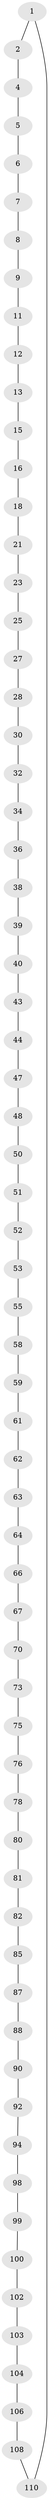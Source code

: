 // original degree distribution, {2: 1.0}
// Generated by graph-tools (version 1.1) at 2025/20/03/04/25 18:20:01]
// undirected, 66 vertices, 66 edges
graph export_dot {
graph [start="1"]
  node [color=gray90,style=filled];
  1 [super="+111"];
  2 [super="+3"];
  4;
  5;
  6;
  7;
  8;
  9 [super="+10"];
  11;
  12;
  13 [super="+14"];
  15;
  16 [super="+17"];
  18 [super="+19"];
  21 [super="+22"];
  23 [super="+24"];
  25 [super="+26"];
  27;
  28 [super="+29"];
  30 [super="+31"];
  32 [super="+33"];
  34 [super="+35"];
  36 [super="+37"];
  38;
  39;
  40 [super="+41"];
  43;
  44 [super="+45"];
  47;
  48 [super="+49"];
  50;
  51;
  52;
  53 [super="+54"];
  55 [super="+56"];
  58;
  59 [super="+60"];
  61;
  62;
  63;
  64 [super="+65"];
  66;
  67 [super="+68"];
  70 [super="+71"];
  73 [super="+74"];
  75;
  76 [super="+77"];
  78 [super="+79"];
  80;
  81;
  82 [super="+83"];
  85 [super="+86"];
  87;
  88 [super="+89"];
  90 [super="+91"];
  92 [super="+93"];
  94 [super="+95"];
  98;
  99;
  100 [super="+101"];
  102;
  103;
  104 [super="+105"];
  106 [super="+107"];
  108 [super="+109"];
  110;
  1 -- 2;
  1 -- 110;
  2 -- 4;
  4 -- 5;
  5 -- 6;
  6 -- 7;
  7 -- 8;
  8 -- 9;
  9 -- 11;
  11 -- 12;
  12 -- 13;
  13 -- 15;
  15 -- 16;
  16 -- 18;
  18 -- 21;
  21 -- 23;
  23 -- 25;
  25 -- 27;
  27 -- 28;
  28 -- 30;
  30 -- 32;
  32 -- 34;
  34 -- 36;
  36 -- 38;
  38 -- 39;
  39 -- 40;
  40 -- 43;
  43 -- 44;
  44 -- 47;
  47 -- 48;
  48 -- 50;
  50 -- 51;
  51 -- 52;
  52 -- 53;
  53 -- 55;
  55 -- 58;
  58 -- 59;
  59 -- 61;
  61 -- 62;
  62 -- 63;
  63 -- 64;
  64 -- 66;
  66 -- 67;
  67 -- 70;
  70 -- 73;
  73 -- 75;
  75 -- 76;
  76 -- 78;
  78 -- 80;
  80 -- 81;
  81 -- 82;
  82 -- 85;
  85 -- 87;
  87 -- 88;
  88 -- 90;
  90 -- 92;
  92 -- 94;
  94 -- 98;
  98 -- 99;
  99 -- 100;
  100 -- 102;
  102 -- 103;
  103 -- 104;
  104 -- 106;
  106 -- 108;
  108 -- 110;
}
